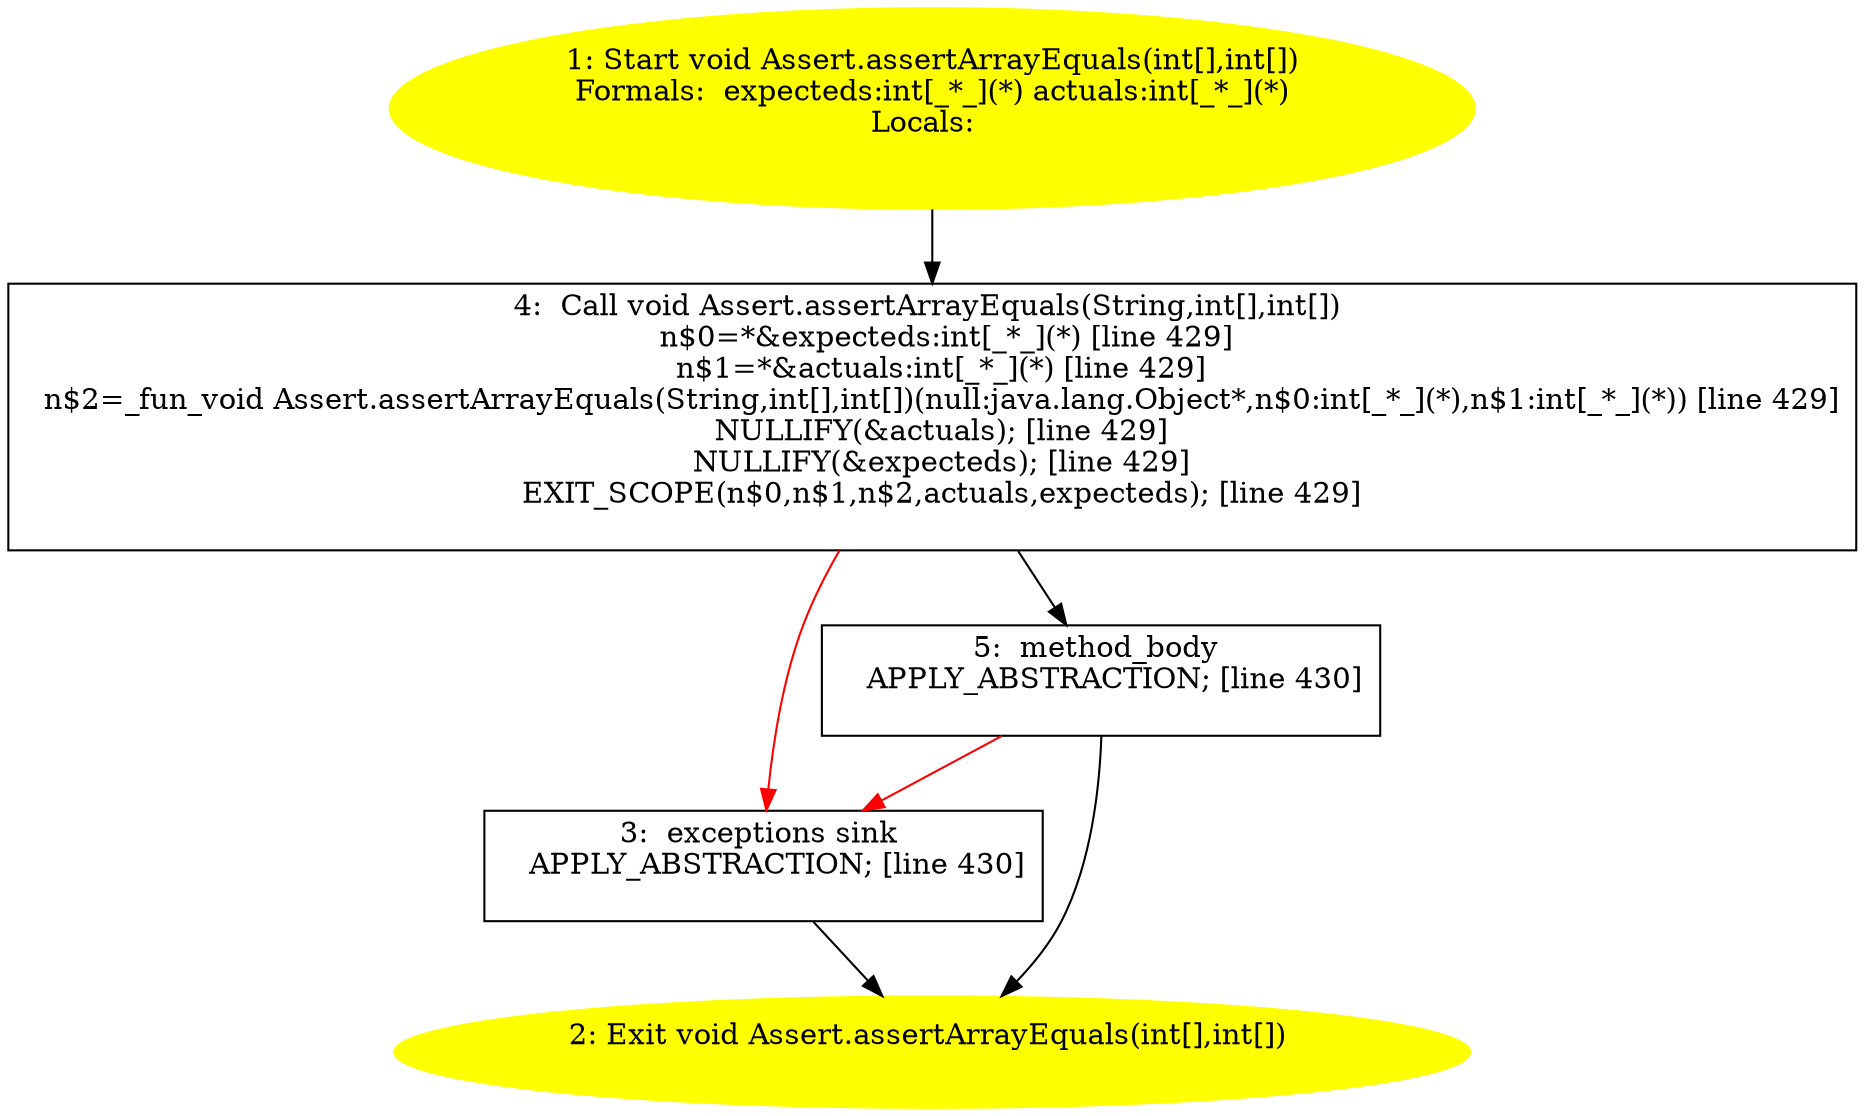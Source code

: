 /* @generated */
digraph cfg {
"org.junit.Assert.assertArrayEquals(int[],int[]):void.53a231befce9ca8445b515a92961e663_1" [label="1: Start void Assert.assertArrayEquals(int[],int[])\nFormals:  expecteds:int[_*_](*) actuals:int[_*_](*)\nLocals:  \n  " color=yellow style=filled]
	

	 "org.junit.Assert.assertArrayEquals(int[],int[]):void.53a231befce9ca8445b515a92961e663_1" -> "org.junit.Assert.assertArrayEquals(int[],int[]):void.53a231befce9ca8445b515a92961e663_4" ;
"org.junit.Assert.assertArrayEquals(int[],int[]):void.53a231befce9ca8445b515a92961e663_2" [label="2: Exit void Assert.assertArrayEquals(int[],int[]) \n  " color=yellow style=filled]
	

"org.junit.Assert.assertArrayEquals(int[],int[]):void.53a231befce9ca8445b515a92961e663_3" [label="3:  exceptions sink \n   APPLY_ABSTRACTION; [line 430]\n " shape="box"]
	

	 "org.junit.Assert.assertArrayEquals(int[],int[]):void.53a231befce9ca8445b515a92961e663_3" -> "org.junit.Assert.assertArrayEquals(int[],int[]):void.53a231befce9ca8445b515a92961e663_2" ;
"org.junit.Assert.assertArrayEquals(int[],int[]):void.53a231befce9ca8445b515a92961e663_4" [label="4:  Call void Assert.assertArrayEquals(String,int[],int[]) \n   n$0=*&expecteds:int[_*_](*) [line 429]\n  n$1=*&actuals:int[_*_](*) [line 429]\n  n$2=_fun_void Assert.assertArrayEquals(String,int[],int[])(null:java.lang.Object*,n$0:int[_*_](*),n$1:int[_*_](*)) [line 429]\n  NULLIFY(&actuals); [line 429]\n  NULLIFY(&expecteds); [line 429]\n  EXIT_SCOPE(n$0,n$1,n$2,actuals,expecteds); [line 429]\n " shape="box"]
	

	 "org.junit.Assert.assertArrayEquals(int[],int[]):void.53a231befce9ca8445b515a92961e663_4" -> "org.junit.Assert.assertArrayEquals(int[],int[]):void.53a231befce9ca8445b515a92961e663_5" ;
	 "org.junit.Assert.assertArrayEquals(int[],int[]):void.53a231befce9ca8445b515a92961e663_4" -> "org.junit.Assert.assertArrayEquals(int[],int[]):void.53a231befce9ca8445b515a92961e663_3" [color="red" ];
"org.junit.Assert.assertArrayEquals(int[],int[]):void.53a231befce9ca8445b515a92961e663_5" [label="5:  method_body \n   APPLY_ABSTRACTION; [line 430]\n " shape="box"]
	

	 "org.junit.Assert.assertArrayEquals(int[],int[]):void.53a231befce9ca8445b515a92961e663_5" -> "org.junit.Assert.assertArrayEquals(int[],int[]):void.53a231befce9ca8445b515a92961e663_2" ;
	 "org.junit.Assert.assertArrayEquals(int[],int[]):void.53a231befce9ca8445b515a92961e663_5" -> "org.junit.Assert.assertArrayEquals(int[],int[]):void.53a231befce9ca8445b515a92961e663_3" [color="red" ];
}
